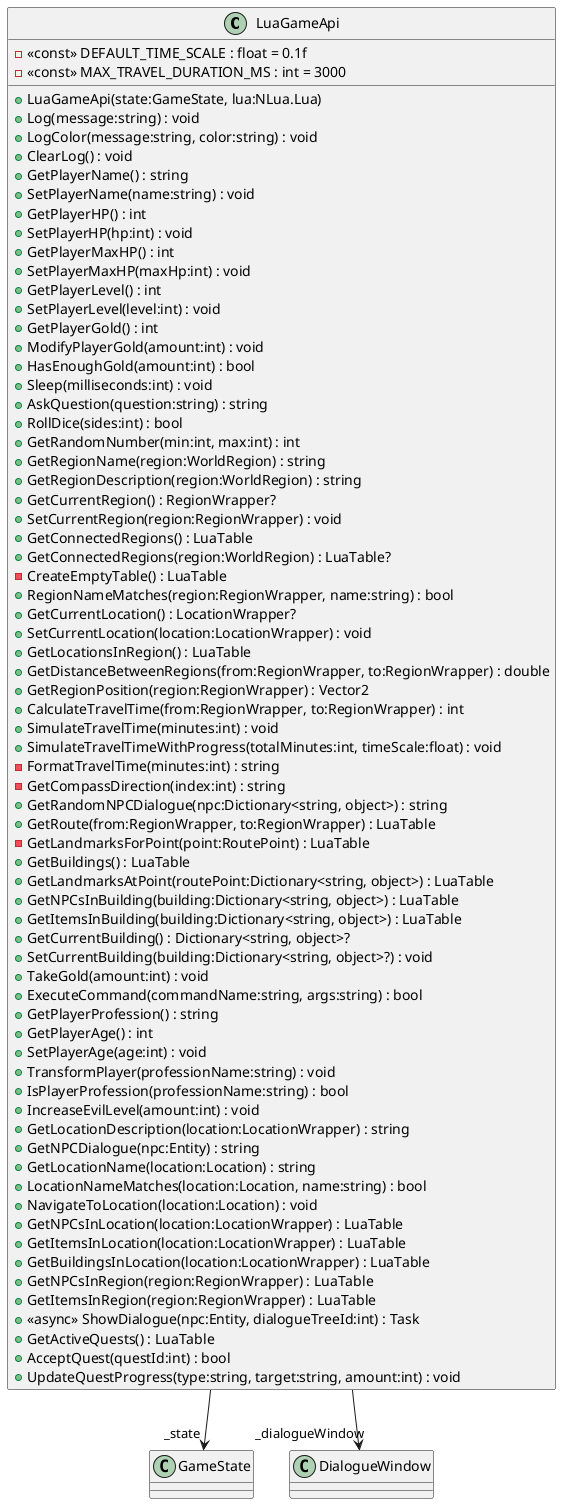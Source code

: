 @startuml
class LuaGameApi {
    - <<const>> DEFAULT_TIME_SCALE : float = 0.1f
    - <<const>> MAX_TRAVEL_DURATION_MS : int = 3000
    + LuaGameApi(state:GameState, lua:NLua.Lua)
    + Log(message:string) : void
    + LogColor(message:string, color:string) : void
    + ClearLog() : void
    + GetPlayerName() : string
    + SetPlayerName(name:string) : void
    + GetPlayerHP() : int
    + SetPlayerHP(hp:int) : void
    + GetPlayerMaxHP() : int
    + SetPlayerMaxHP(maxHp:int) : void
    + GetPlayerLevel() : int
    + SetPlayerLevel(level:int) : void
    + GetPlayerGold() : int
    + ModifyPlayerGold(amount:int) : void
    + HasEnoughGold(amount:int) : bool
    + Sleep(milliseconds:int) : void
    + AskQuestion(question:string) : string
    + RollDice(sides:int) : bool
    + GetRandomNumber(min:int, max:int) : int
    + GetRegionName(region:WorldRegion) : string
    + GetRegionDescription(region:WorldRegion) : string
    + GetCurrentRegion() : RegionWrapper?
    + SetCurrentRegion(region:RegionWrapper) : void
    + GetConnectedRegions() : LuaTable
    + GetConnectedRegions(region:WorldRegion) : LuaTable?
    - CreateEmptyTable() : LuaTable
    + RegionNameMatches(region:RegionWrapper, name:string) : bool
    + GetCurrentLocation() : LocationWrapper?
    + SetCurrentLocation(location:LocationWrapper) : void
    + GetLocationsInRegion() : LuaTable
    + GetDistanceBetweenRegions(from:RegionWrapper, to:RegionWrapper) : double
    + GetRegionPosition(region:RegionWrapper) : Vector2
    + CalculateTravelTime(from:RegionWrapper, to:RegionWrapper) : int
    + SimulateTravelTime(minutes:int) : void
    + SimulateTravelTimeWithProgress(totalMinutes:int, timeScale:float) : void
    - FormatTravelTime(minutes:int) : string
    - GetCompassDirection(index:int) : string
    + GetRandomNPCDialogue(npc:Dictionary<string, object>) : string
    + GetRoute(from:RegionWrapper, to:RegionWrapper) : LuaTable
    - GetLandmarksForPoint(point:RoutePoint) : LuaTable
    + GetBuildings() : LuaTable
    + GetLandmarksAtPoint(routePoint:Dictionary<string, object>) : LuaTable
    + GetNPCsInBuilding(building:Dictionary<string, object>) : LuaTable
    + GetItemsInBuilding(building:Dictionary<string, object>) : LuaTable
    + GetCurrentBuilding() : Dictionary<string, object>?
    + SetCurrentBuilding(building:Dictionary<string, object>?) : void
    + TakeGold(amount:int) : void
    + ExecuteCommand(commandName:string, args:string) : bool
    + GetPlayerProfession() : string
    + GetPlayerAge() : int
    + SetPlayerAge(age:int) : void
    + TransformPlayer(professionName:string) : void
    + IsPlayerProfession(professionName:string) : bool
    + IncreaseEvilLevel(amount:int) : void
    + GetLocationDescription(location:LocationWrapper) : string
    + GetNPCDialogue(npc:Entity) : string
    + GetLocationName(location:Location) : string
    + LocationNameMatches(location:Location, name:string) : bool
    + NavigateToLocation(location:Location) : void
    + GetNPCsInLocation(location:LocationWrapper) : LuaTable
    + GetItemsInLocation(location:LocationWrapper) : LuaTable
    + GetBuildingsInLocation(location:LocationWrapper) : LuaTable
    + GetNPCsInRegion(region:RegionWrapper) : LuaTable
    + GetItemsInRegion(region:RegionWrapper) : LuaTable
    + <<async>> ShowDialogue(npc:Entity, dialogueTreeId:int) : Task
    + GetActiveQuests() : LuaTable
    + AcceptQuest(questId:int) : bool
    + UpdateQuestProgress(type:string, target:string, amount:int) : void
}
LuaGameApi --> "_state" GameState
LuaGameApi --> "_dialogueWindow" DialogueWindow
@enduml
